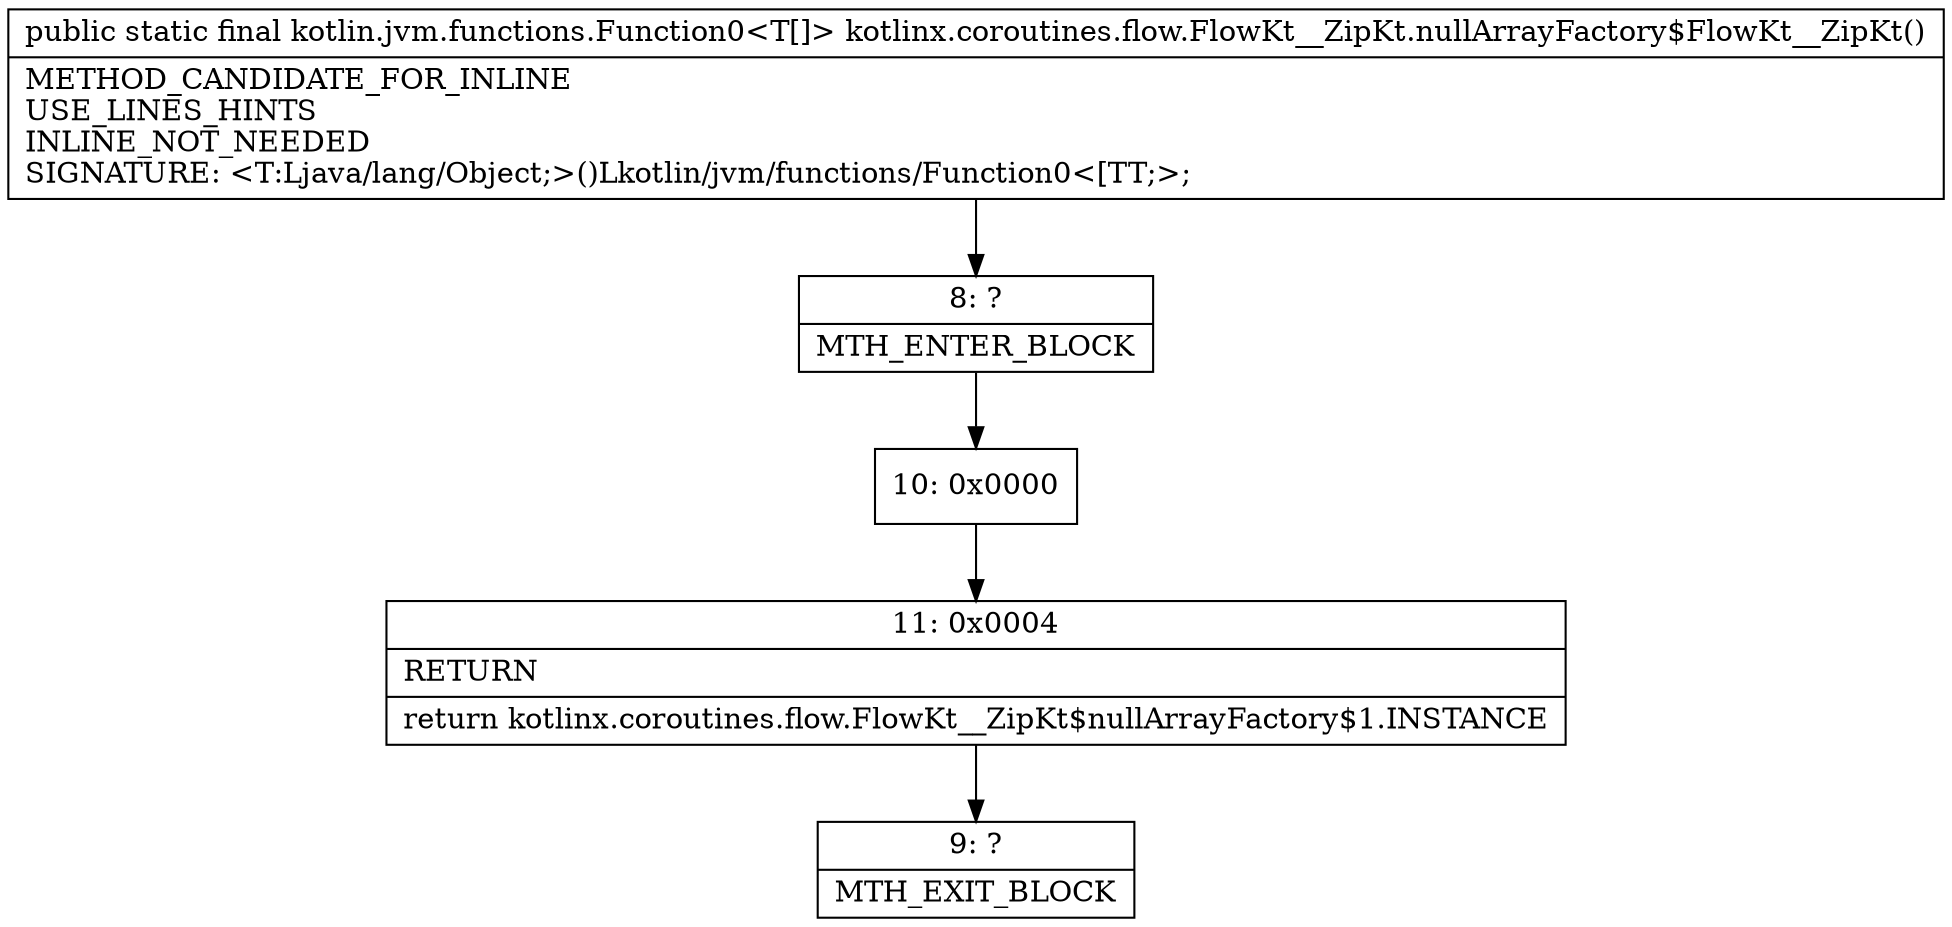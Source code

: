 digraph "CFG forkotlinx.coroutines.flow.FlowKt__ZipKt.nullArrayFactory$FlowKt__ZipKt()Lkotlin\/jvm\/functions\/Function0;" {
Node_8 [shape=record,label="{8\:\ ?|MTH_ENTER_BLOCK\l}"];
Node_10 [shape=record,label="{10\:\ 0x0000}"];
Node_11 [shape=record,label="{11\:\ 0x0004|RETURN\l|return kotlinx.coroutines.flow.FlowKt__ZipKt$nullArrayFactory$1.INSTANCE\l}"];
Node_9 [shape=record,label="{9\:\ ?|MTH_EXIT_BLOCK\l}"];
MethodNode[shape=record,label="{public static final kotlin.jvm.functions.Function0\<T[]\> kotlinx.coroutines.flow.FlowKt__ZipKt.nullArrayFactory$FlowKt__ZipKt()  | METHOD_CANDIDATE_FOR_INLINE\lUSE_LINES_HINTS\lINLINE_NOT_NEEDED\lSIGNATURE: \<T:Ljava\/lang\/Object;\>()Lkotlin\/jvm\/functions\/Function0\<[TT;\>;\l}"];
MethodNode -> Node_8;Node_8 -> Node_10;
Node_10 -> Node_11;
Node_11 -> Node_9;
}

